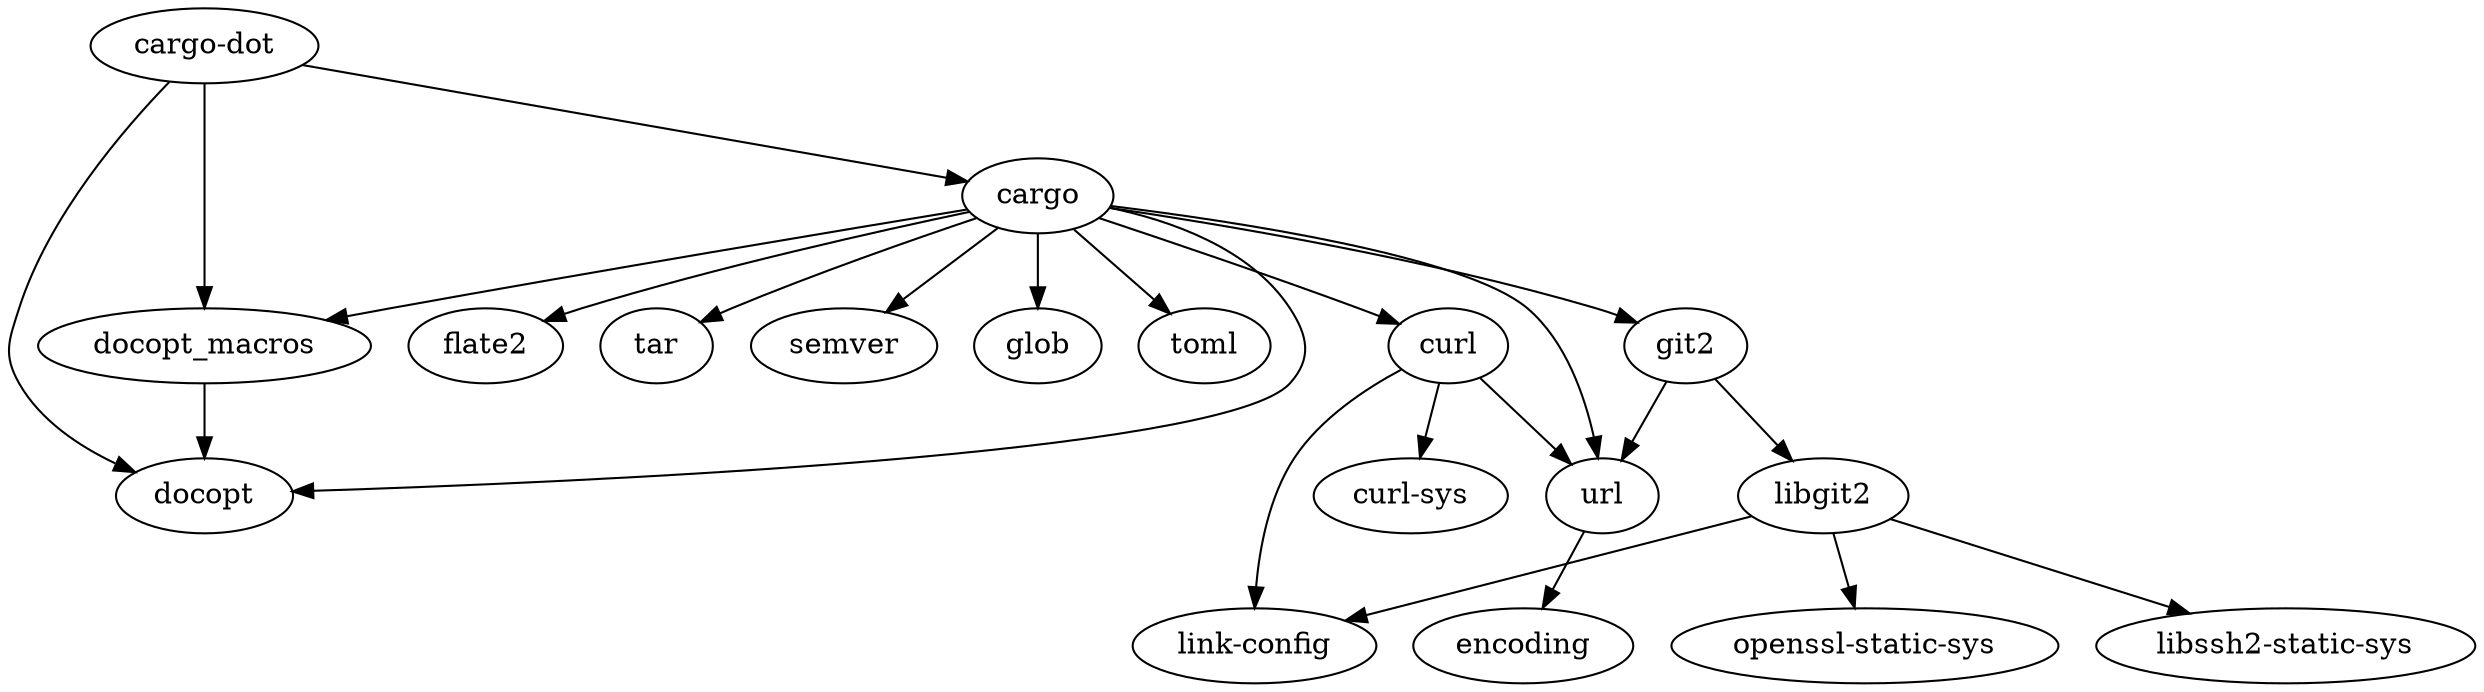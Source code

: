 digraph example3 {
    N0[label="cargo-dot"];
    N1[label="libssh2-static-sys"];
    N2[label="curl-sys"];
    N3[label="libgit2"];
    N4[label="openssl-static-sys"];
    N5[label="link-config"];
    N6[label="curl"];
    N7[label="url"];
    N8[label="flate2"];
    N9[label="tar"];
    N10[label="docopt"];
    N11[label="cargo"];
    N12[label="docopt_macros"];
    N13[label="semver"];
    N14[label="glob"];
    N15[label="encoding"];
    N16[label="toml"];
    N17[label="git2"];
    N3 -> N4[label=""];
    N3 -> N1[label=""];
    N3 -> N5[label=""];
    N6 -> N2[label=""];
    N6 -> N7[label=""];
    N6 -> N5[label=""];
    N0 -> N10[label=""];
    N0 -> N11[label=""];
    N0 -> N12[label=""];
    N7 -> N15[label=""];
    N17 -> N7[label=""];
    N17 -> N3[label=""];
    N12 -> N10[label=""];
    N11 -> N14[label=""];
    N11 -> N7[label=""];
    N11 -> N17[label=""];
    N11 -> N16[label=""];
    N11 -> N6[label=""];
    N11 -> N9[label=""];
    N11 -> N12[label=""];
    N11 -> N8[label=""];
    N11 -> N13[label=""];
    N11 -> N10[label=""];
}
